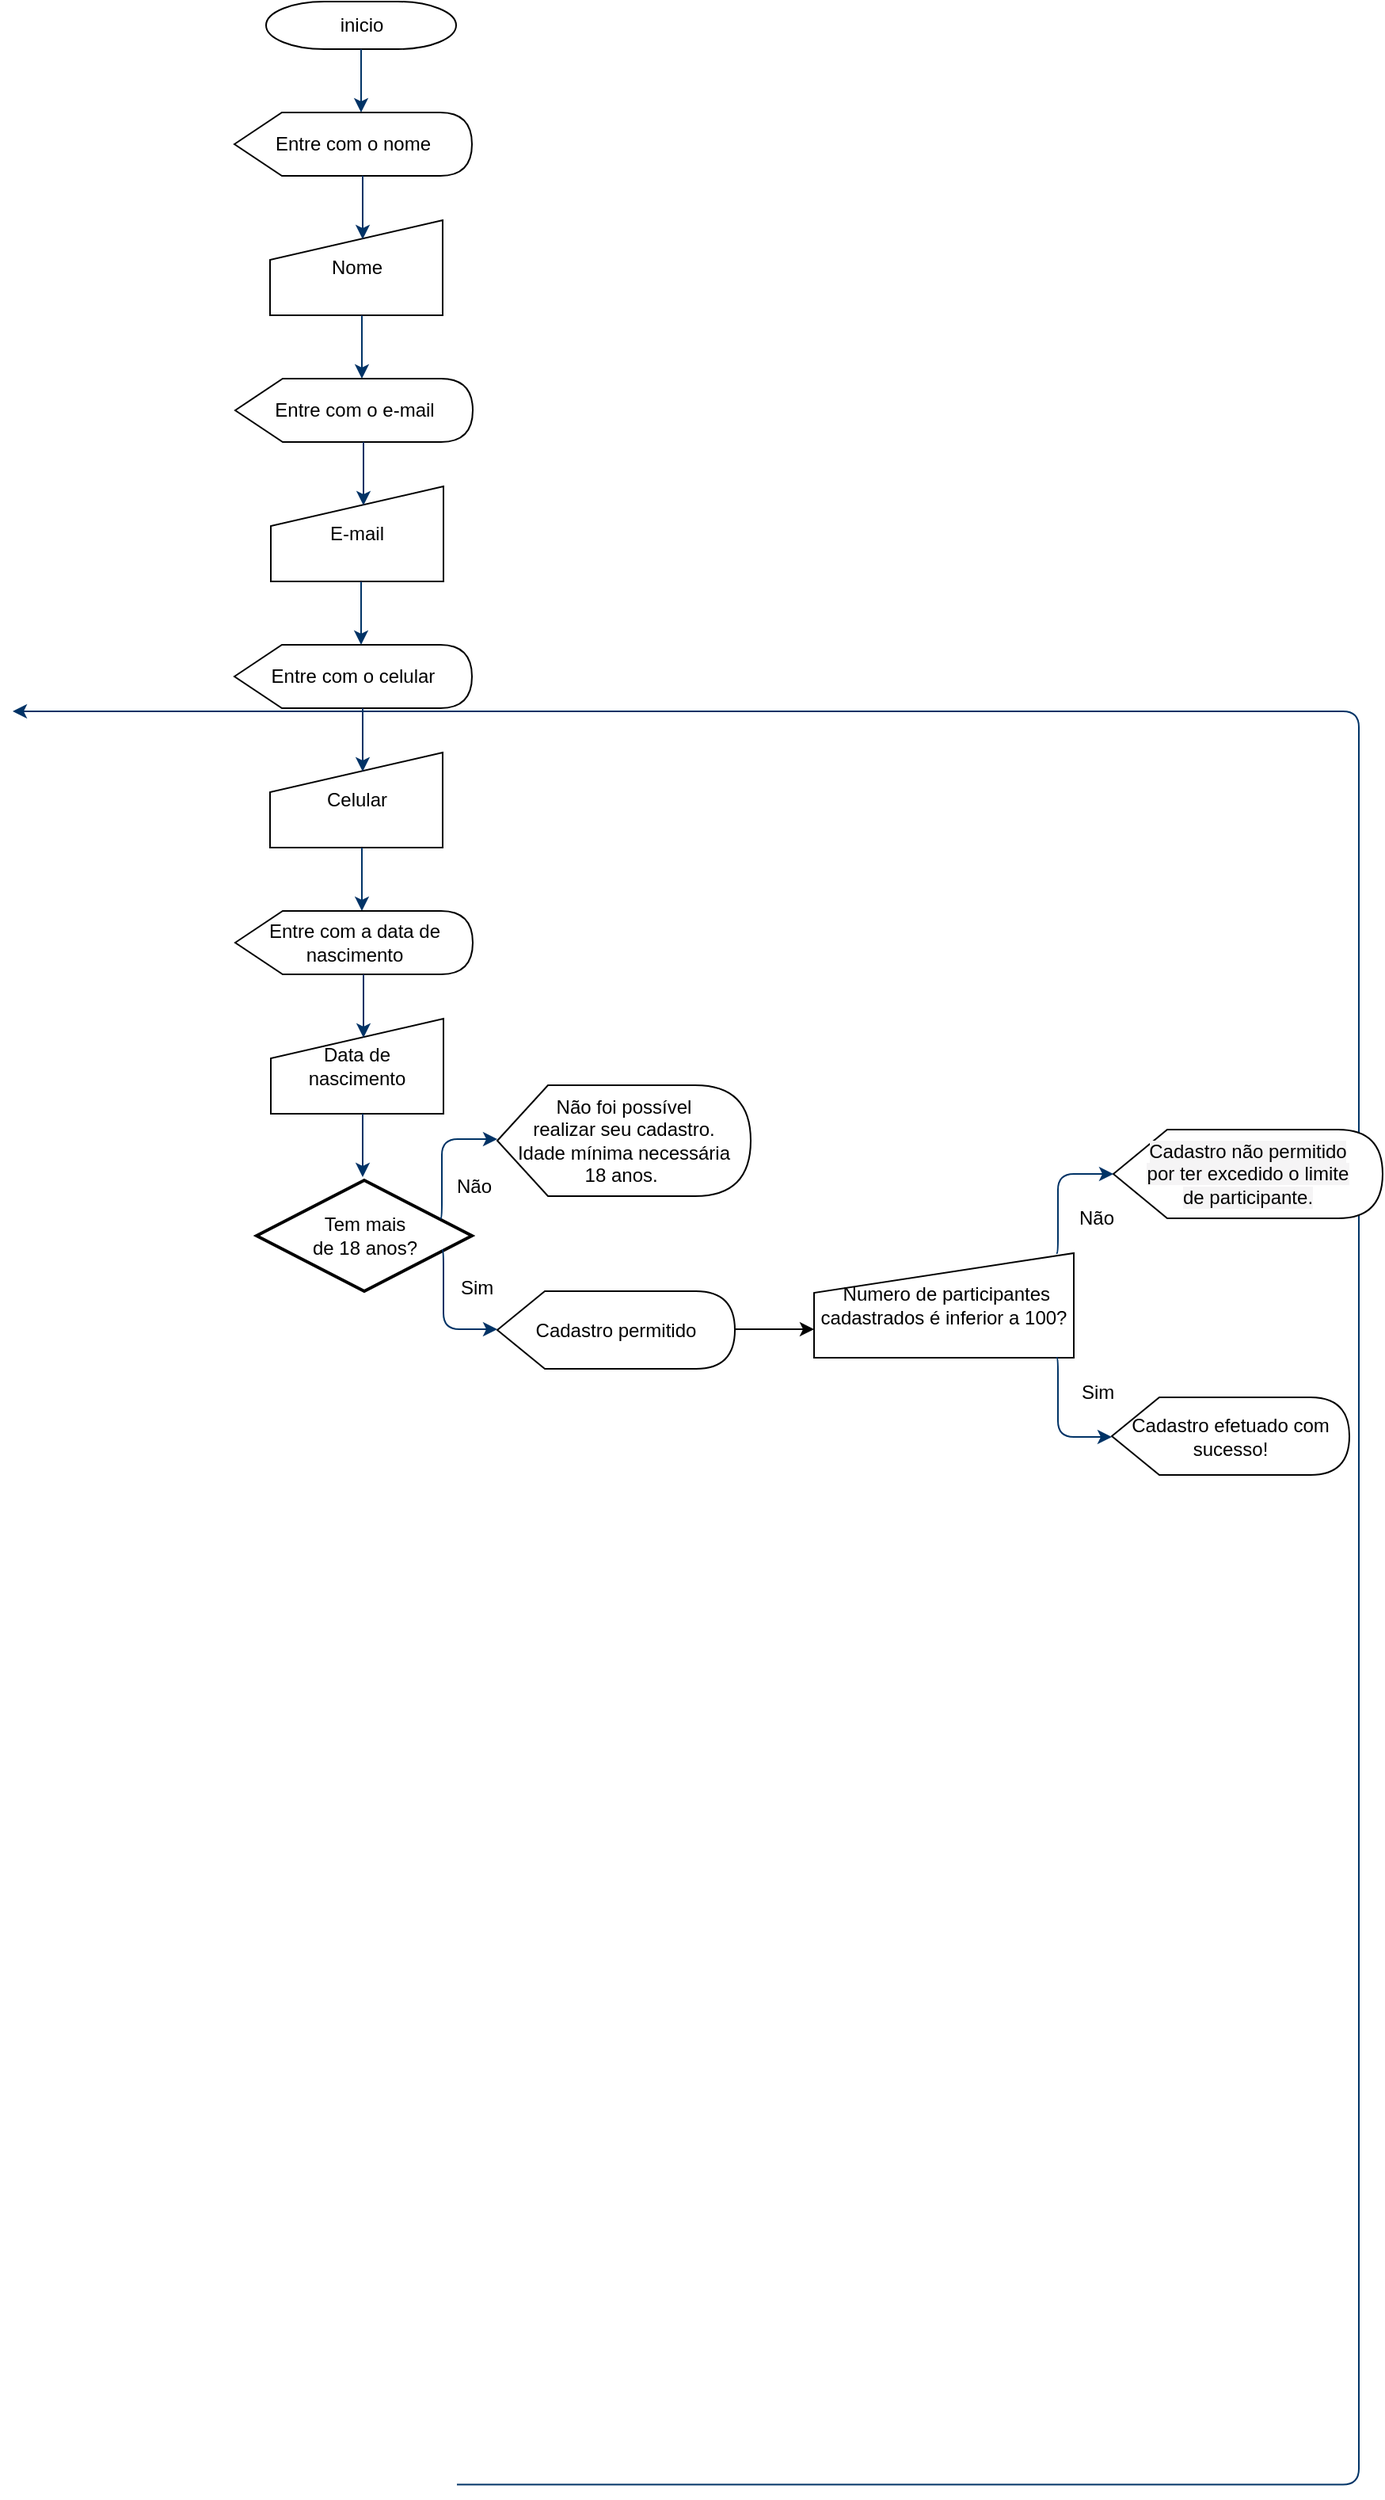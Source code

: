 <mxfile version="20.2.8" type="github"><diagram id="6a731a19-8d31-9384-78a2-239565b7b9f0" name="Page-1"><mxGraphModel dx="1426" dy="721" grid="1" gridSize="10" guides="1" tooltips="1" connect="1" arrows="1" fold="1" page="1" pageScale="1" pageWidth="1169" pageHeight="827" background="none" math="0" shadow="0"><root><mxCell id="0"/><mxCell id="1" parent="0"/><mxCell id="2" value="inicio" style="shape=mxgraph.flowchart.terminator;strokeWidth=1;gradientColor=none;gradientDirection=north;fontStyle=0;html=1;" parent="1" vertex="1"><mxGeometry x="260" y="60" width="120" height="30" as="geometry"/></mxCell><mxCell id="6" value="Tem mais &lt;br&gt;de 18 anos?" style="shape=mxgraph.flowchart.decision;strokeWidth=2;gradientColor=none;gradientDirection=north;fontStyle=0;html=1;" parent="1" vertex="1"><mxGeometry x="254" y="804" width="136" height="70" as="geometry"/></mxCell><mxCell id="7" style="fontStyle=1;strokeColor=#003366;strokeWidth=1;html=1;" parent="1" source="2" edge="1"><mxGeometry relative="1" as="geometry"><mxPoint x="320" y="130" as="targetPoint"/></mxGeometry></mxCell><mxCell id="11" value="Sim" style="text;fontStyle=0;html=1;strokeColor=none;gradientColor=none;fillColor=none;strokeWidth=2;" parent="1" vertex="1"><mxGeometry x="381" y="858" width="40" height="26" as="geometry"/></mxCell><mxCell id="14" value="Não" style="text;fontStyle=0;html=1;strokeColor=none;gradientColor=none;fillColor=none;strokeWidth=2;align=center;" parent="1" vertex="1"><mxGeometry x="371" y="794" width="40" height="26" as="geometry"/></mxCell><mxCell id="45" value="" style="edgeStyle=elbowEdgeStyle;elbow=horizontal;exitX=1;exitY=0.5;exitPerimeter=0;entryX=0.905;entryY=0.5;entryPerimeter=0;fontStyle=1;strokeColor=#003366;strokeWidth=1;html=1;" parent="1" target="34" edge="1"><mxGeometry y="508" width="100" height="100" as="geometry"><mxPoint x="380.5" y="1627.25" as="sourcePoint"/><mxPoint x="100" y="508" as="targetPoint"/><Array as="points"><mxPoint x="950" y="1828"/></Array></mxGeometry></mxCell><mxCell id="A_6YcFt3h_N1dwwz5yCx-55" value="Entre com o nome" style="shape=display;whiteSpace=wrap;html=1;size=0.2;" vertex="1" parent="1"><mxGeometry x="240" y="130" width="150" height="40" as="geometry"/></mxCell><mxCell id="A_6YcFt3h_N1dwwz5yCx-56" value="Nome" style="shape=manualInput;whiteSpace=wrap;html=1;size=25;" vertex="1" parent="1"><mxGeometry x="262.5" y="198" width="109" height="60" as="geometry"/></mxCell><mxCell id="A_6YcFt3h_N1dwwz5yCx-57" style="fontStyle=1;strokeColor=#003366;strokeWidth=1;html=1;" edge="1" parent="1"><mxGeometry relative="1" as="geometry"><mxPoint x="321" y="170" as="sourcePoint"/><mxPoint x="321" y="210" as="targetPoint"/></mxGeometry></mxCell><mxCell id="A_6YcFt3h_N1dwwz5yCx-60" style="fontStyle=1;strokeColor=#003366;strokeWidth=1;html=1;" edge="1" parent="1"><mxGeometry relative="1" as="geometry"><mxPoint x="320.5" y="258" as="sourcePoint"/><mxPoint x="320.5" y="298" as="targetPoint"/></mxGeometry></mxCell><mxCell id="A_6YcFt3h_N1dwwz5yCx-61" value="Entre com o e-mail" style="shape=display;whiteSpace=wrap;html=1;size=0.2;" vertex="1" parent="1"><mxGeometry x="240.5" y="298" width="150" height="40" as="geometry"/></mxCell><mxCell id="A_6YcFt3h_N1dwwz5yCx-62" value="E-mail" style="shape=manualInput;whiteSpace=wrap;html=1;size=25;" vertex="1" parent="1"><mxGeometry x="263" y="366" width="109" height="60" as="geometry"/></mxCell><mxCell id="A_6YcFt3h_N1dwwz5yCx-63" style="fontStyle=1;strokeColor=#003366;strokeWidth=1;html=1;" edge="1" parent="1"><mxGeometry relative="1" as="geometry"><mxPoint x="321.5" y="338" as="sourcePoint"/><mxPoint x="321.5" y="378" as="targetPoint"/></mxGeometry></mxCell><mxCell id="A_6YcFt3h_N1dwwz5yCx-64" style="fontStyle=1;strokeColor=#003366;strokeWidth=1;html=1;" edge="1" parent="1"><mxGeometry relative="1" as="geometry"><mxPoint x="320" y="426" as="sourcePoint"/><mxPoint x="320" y="466" as="targetPoint"/></mxGeometry></mxCell><mxCell id="A_6YcFt3h_N1dwwz5yCx-65" value="Entre com o celular" style="shape=display;whiteSpace=wrap;html=1;size=0.2;" vertex="1" parent="1"><mxGeometry x="240" y="466" width="150" height="40" as="geometry"/></mxCell><mxCell id="A_6YcFt3h_N1dwwz5yCx-66" value="Celular" style="shape=manualInput;whiteSpace=wrap;html=1;size=25;" vertex="1" parent="1"><mxGeometry x="262.5" y="534" width="109" height="60" as="geometry"/></mxCell><mxCell id="A_6YcFt3h_N1dwwz5yCx-67" style="fontStyle=1;strokeColor=#003366;strokeWidth=1;html=1;" edge="1" parent="1"><mxGeometry relative="1" as="geometry"><mxPoint x="321" y="506" as="sourcePoint"/><mxPoint x="321" y="546" as="targetPoint"/></mxGeometry></mxCell><mxCell id="A_6YcFt3h_N1dwwz5yCx-68" style="fontStyle=1;strokeColor=#003366;strokeWidth=1;html=1;" edge="1" parent="1"><mxGeometry relative="1" as="geometry"><mxPoint x="320.5" y="594" as="sourcePoint"/><mxPoint x="320.5" y="634" as="targetPoint"/></mxGeometry></mxCell><mxCell id="A_6YcFt3h_N1dwwz5yCx-69" value="Entre com a data de nascimento" style="shape=display;whiteSpace=wrap;html=1;size=0.2;" vertex="1" parent="1"><mxGeometry x="240.5" y="634" width="150" height="40" as="geometry"/></mxCell><mxCell id="A_6YcFt3h_N1dwwz5yCx-70" value="Data de &lt;br&gt;nascimento" style="shape=manualInput;whiteSpace=wrap;html=1;size=25;" vertex="1" parent="1"><mxGeometry x="263" y="702" width="109" height="60" as="geometry"/></mxCell><mxCell id="A_6YcFt3h_N1dwwz5yCx-71" style="fontStyle=1;strokeColor=#003366;strokeWidth=1;html=1;" edge="1" parent="1"><mxGeometry relative="1" as="geometry"><mxPoint x="321.5" y="674" as="sourcePoint"/><mxPoint x="321.5" y="714" as="targetPoint"/></mxGeometry></mxCell><mxCell id="A_6YcFt3h_N1dwwz5yCx-74" value="Não foi possível &lt;br&gt;realizar seu cadastro.&lt;br&gt;Idade mínima necessária &lt;br&gt;18 anos.&amp;nbsp;" style="shape=display;whiteSpace=wrap;html=1;size=0.2;" vertex="1" parent="1"><mxGeometry x="406" y="744" width="160" height="70" as="geometry"/></mxCell><mxCell id="A_6YcFt3h_N1dwwz5yCx-78" value="" style="edgeStyle=elbowEdgeStyle;elbow=horizontal;exitX=1;exitY=0.5;exitPerimeter=0;fontStyle=1;strokeColor=#003366;strokeWidth=1;html=1;" edge="1" parent="1"><mxGeometry x="362" y="658.5" width="100" height="100" as="geometry"><mxPoint x="370" y="828" as="sourcePoint"/><mxPoint x="406" y="778" as="targetPoint"/><Array as="points"><mxPoint x="371" y="913"/></Array></mxGeometry></mxCell><mxCell id="A_6YcFt3h_N1dwwz5yCx-76" value="Cadastro permitido" style="shape=display;whiteSpace=wrap;html=1;size=0.2;" vertex="1" parent="1"><mxGeometry x="406" y="874" width="150" height="49" as="geometry"/></mxCell><mxCell id="A_6YcFt3h_N1dwwz5yCx-81" value="" style="edgeStyle=elbowEdgeStyle;elbow=horizontal;exitX=1;exitY=0.5;exitPerimeter=0;fontStyle=1;strokeColor=#003366;strokeWidth=1;html=1;" edge="1" parent="1"><mxGeometry x="363" y="678.5" width="100" height="100" as="geometry"><mxPoint x="371" y="848" as="sourcePoint"/><mxPoint x="406" y="898" as="targetPoint"/><Array as="points"><mxPoint x="372" y="933"/></Array></mxGeometry></mxCell><mxCell id="A_6YcFt3h_N1dwwz5yCx-84" value="&amp;nbsp;Numero de participantes cadastrados é inferior a 100?" style="shape=manualInput;whiteSpace=wrap;html=1;size=25;" vertex="1" parent="1"><mxGeometry x="606" y="850" width="164" height="66" as="geometry"/></mxCell><mxCell id="A_6YcFt3h_N1dwwz5yCx-86" value="&lt;span style=&quot;box-sizing: border-box; text-align: left; background-color: rgb(245, 244, 245);&quot;&gt;&lt;font style=&quot;font-size: 12px;&quot;&gt;Cadastro não permitido &lt;br&gt;por ter excedido o limite &lt;br&gt;de participante.&lt;/font&gt;&lt;/span&gt;" style="shape=display;whiteSpace=wrap;html=1;size=0.2;" vertex="1" parent="1"><mxGeometry x="795" y="772" width="170" height="56" as="geometry"/></mxCell><mxCell id="A_6YcFt3h_N1dwwz5yCx-87" style="fontStyle=1;strokeColor=#003366;strokeWidth=1;html=1;" edge="1" parent="1"><mxGeometry relative="1" as="geometry"><mxPoint x="321" y="762" as="sourcePoint"/><mxPoint x="321" y="802" as="targetPoint"/></mxGeometry></mxCell><mxCell id="A_6YcFt3h_N1dwwz5yCx-88" value="" style="edgeStyle=elbowEdgeStyle;elbow=horizontal;exitX=1;exitY=0.5;exitPerimeter=0;fontStyle=1;strokeColor=#003366;strokeWidth=1;html=1;" edge="1" parent="1"><mxGeometry x="751" y="746.5" width="100" height="100" as="geometry"><mxPoint x="759" y="916" as="sourcePoint"/><mxPoint x="794" y="966" as="targetPoint"/><Array as="points"><mxPoint x="760" y="1001"/></Array></mxGeometry></mxCell><mxCell id="A_6YcFt3h_N1dwwz5yCx-89" value="" style="edgeStyle=elbowEdgeStyle;elbow=horizontal;exitX=1;exitY=0.5;exitPerimeter=0;fontStyle=1;strokeColor=#003366;strokeWidth=1;html=1;" edge="1" parent="1"><mxGeometry x="751" y="680.5" width="100" height="100" as="geometry"><mxPoint x="759" y="850" as="sourcePoint"/><mxPoint x="795" y="800" as="targetPoint"/><Array as="points"><mxPoint x="760" y="935"/></Array></mxGeometry></mxCell><mxCell id="A_6YcFt3h_N1dwwz5yCx-91" value="" style="endArrow=classic;html=1;rounded=0;fontFamily=Helvetica;fontSize=12;fontColor=#000000;" edge="1" parent="1"><mxGeometry width="50" height="50" relative="1" as="geometry"><mxPoint x="556" y="898" as="sourcePoint"/><mxPoint x="606" y="898" as="targetPoint"/></mxGeometry></mxCell><mxCell id="A_6YcFt3h_N1dwwz5yCx-94" value="Não" style="text;fontStyle=0;html=1;strokeColor=none;gradientColor=none;fillColor=none;strokeWidth=2;align=center;" vertex="1" parent="1"><mxGeometry x="764" y="814" width="40" height="26" as="geometry"/></mxCell><mxCell id="A_6YcFt3h_N1dwwz5yCx-95" value="Sim" style="text;fontStyle=0;html=1;strokeColor=none;gradientColor=none;fillColor=none;strokeWidth=2;" vertex="1" parent="1"><mxGeometry x="773" y="924" width="40" height="26" as="geometry"/></mxCell><mxCell id="A_6YcFt3h_N1dwwz5yCx-96" value="Cadastro efetuado com sucesso!" style="shape=display;whiteSpace=wrap;html=1;size=0.2;" vertex="1" parent="1"><mxGeometry x="794" y="941" width="150" height="49" as="geometry"/></mxCell></root></mxGraphModel></diagram></mxfile>